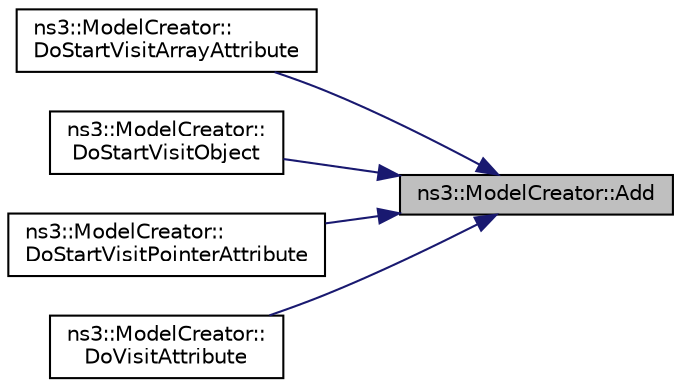 digraph "ns3::ModelCreator::Add"
{
 // LATEX_PDF_SIZE
  edge [fontname="Helvetica",fontsize="10",labelfontname="Helvetica",labelfontsize="10"];
  node [fontname="Helvetica",fontsize="10",shape=record];
  rankdir="RL";
  Node1 [label="ns3::ModelCreator::Add",height=0.2,width=0.4,color="black", fillcolor="grey75", style="filled", fontcolor="black",tooltip="Add item to attribute tree."];
  Node1 -> Node2 [dir="back",color="midnightblue",fontsize="10",style="solid",fontname="Helvetica"];
  Node2 [label="ns3::ModelCreator::\lDoStartVisitArrayAttribute",height=0.2,width=0.4,color="black", fillcolor="white", style="filled",URL="$classns3_1_1_model_creator.html#a5d15acc1df5727107e48ab07ae402aae",tooltip=" "];
  Node1 -> Node3 [dir="back",color="midnightblue",fontsize="10",style="solid",fontname="Helvetica"];
  Node3 [label="ns3::ModelCreator::\lDoStartVisitObject",height=0.2,width=0.4,color="black", fillcolor="white", style="filled",URL="$classns3_1_1_model_creator.html#a75915887f99a7ab3cfcb03d8325a19b5",tooltip="This method is called to start the process of visiting the input object."];
  Node1 -> Node4 [dir="back",color="midnightblue",fontsize="10",style="solid",fontname="Helvetica"];
  Node4 [label="ns3::ModelCreator::\lDoStartVisitPointerAttribute",height=0.2,width=0.4,color="black", fillcolor="white", style="filled",URL="$classns3_1_1_model_creator.html#ad026ae7e57254d18e025290749e9f493",tooltip="Visit the attribute of type ns3::PointerValue, with the provided name, found on the object pointed to..."];
  Node1 -> Node5 [dir="back",color="midnightblue",fontsize="10",style="solid",fontname="Helvetica"];
  Node5 [label="ns3::ModelCreator::\lDoVisitAttribute",height=0.2,width=0.4,color="black", fillcolor="white", style="filled",URL="$classns3_1_1_model_creator.html#a6ed6b80280b8cd9b28c65da331897067",tooltip="This method visits and performs a config-store action (such as saving to a text file) on the attribut..."];
}
